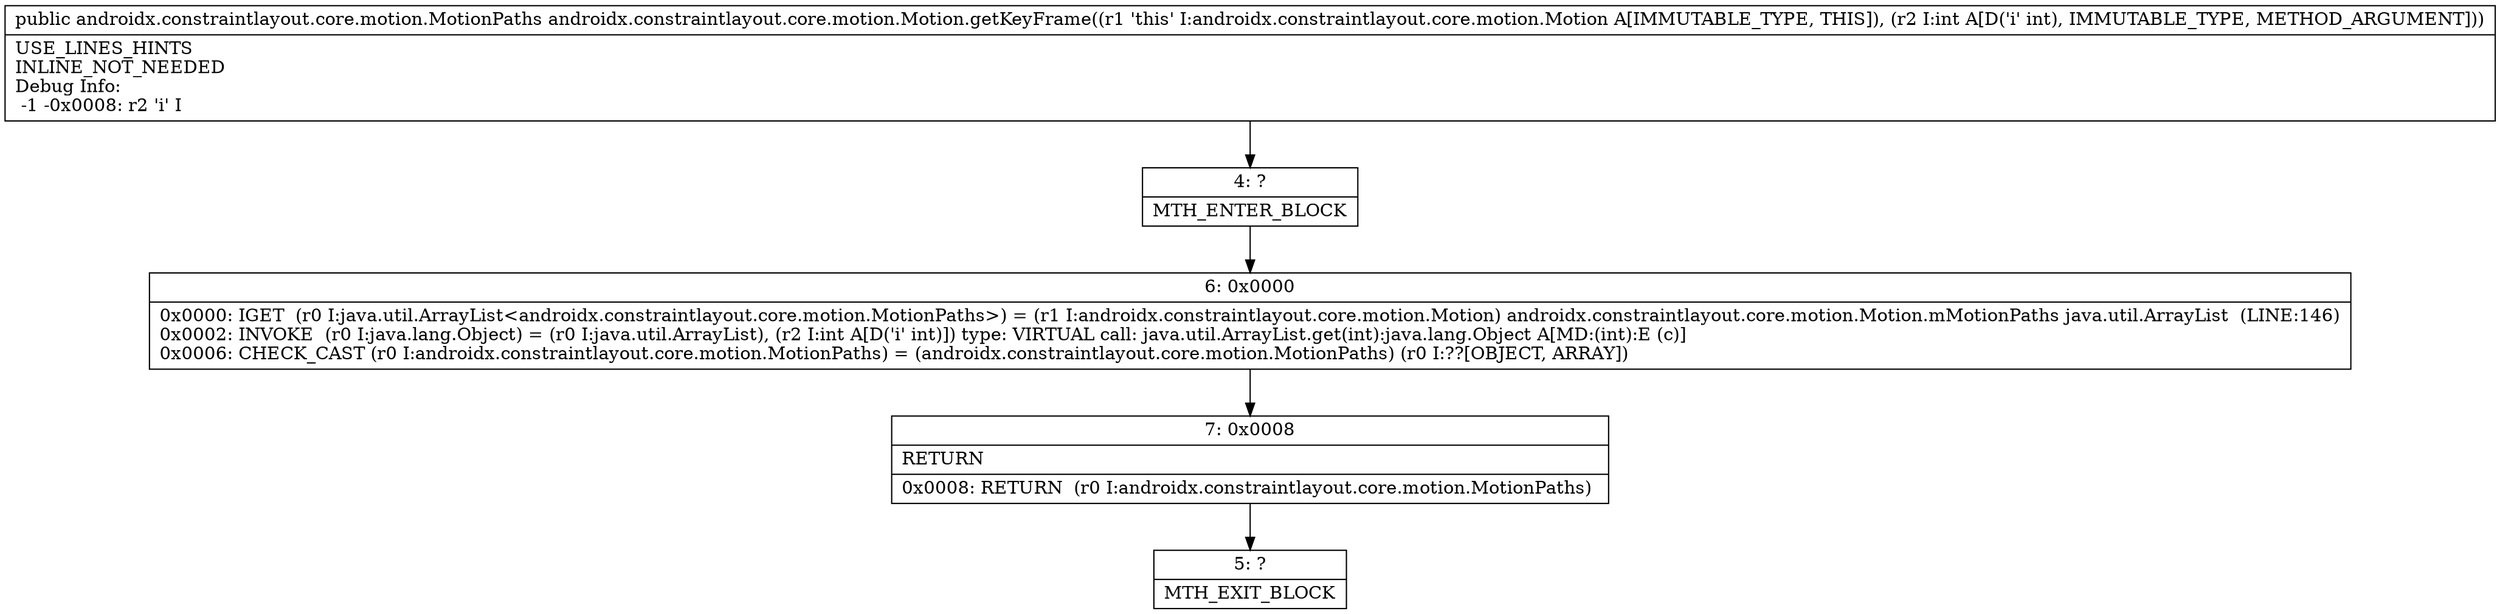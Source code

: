digraph "CFG forandroidx.constraintlayout.core.motion.Motion.getKeyFrame(I)Landroidx\/constraintlayout\/core\/motion\/MotionPaths;" {
Node_4 [shape=record,label="{4\:\ ?|MTH_ENTER_BLOCK\l}"];
Node_6 [shape=record,label="{6\:\ 0x0000|0x0000: IGET  (r0 I:java.util.ArrayList\<androidx.constraintlayout.core.motion.MotionPaths\>) = (r1 I:androidx.constraintlayout.core.motion.Motion) androidx.constraintlayout.core.motion.Motion.mMotionPaths java.util.ArrayList  (LINE:146)\l0x0002: INVOKE  (r0 I:java.lang.Object) = (r0 I:java.util.ArrayList), (r2 I:int A[D('i' int)]) type: VIRTUAL call: java.util.ArrayList.get(int):java.lang.Object A[MD:(int):E (c)]\l0x0006: CHECK_CAST (r0 I:androidx.constraintlayout.core.motion.MotionPaths) = (androidx.constraintlayout.core.motion.MotionPaths) (r0 I:??[OBJECT, ARRAY]) \l}"];
Node_7 [shape=record,label="{7\:\ 0x0008|RETURN\l|0x0008: RETURN  (r0 I:androidx.constraintlayout.core.motion.MotionPaths) \l}"];
Node_5 [shape=record,label="{5\:\ ?|MTH_EXIT_BLOCK\l}"];
MethodNode[shape=record,label="{public androidx.constraintlayout.core.motion.MotionPaths androidx.constraintlayout.core.motion.Motion.getKeyFrame((r1 'this' I:androidx.constraintlayout.core.motion.Motion A[IMMUTABLE_TYPE, THIS]), (r2 I:int A[D('i' int), IMMUTABLE_TYPE, METHOD_ARGUMENT]))  | USE_LINES_HINTS\lINLINE_NOT_NEEDED\lDebug Info:\l  \-1 \-0x0008: r2 'i' I\l}"];
MethodNode -> Node_4;Node_4 -> Node_6;
Node_6 -> Node_7;
Node_7 -> Node_5;
}

